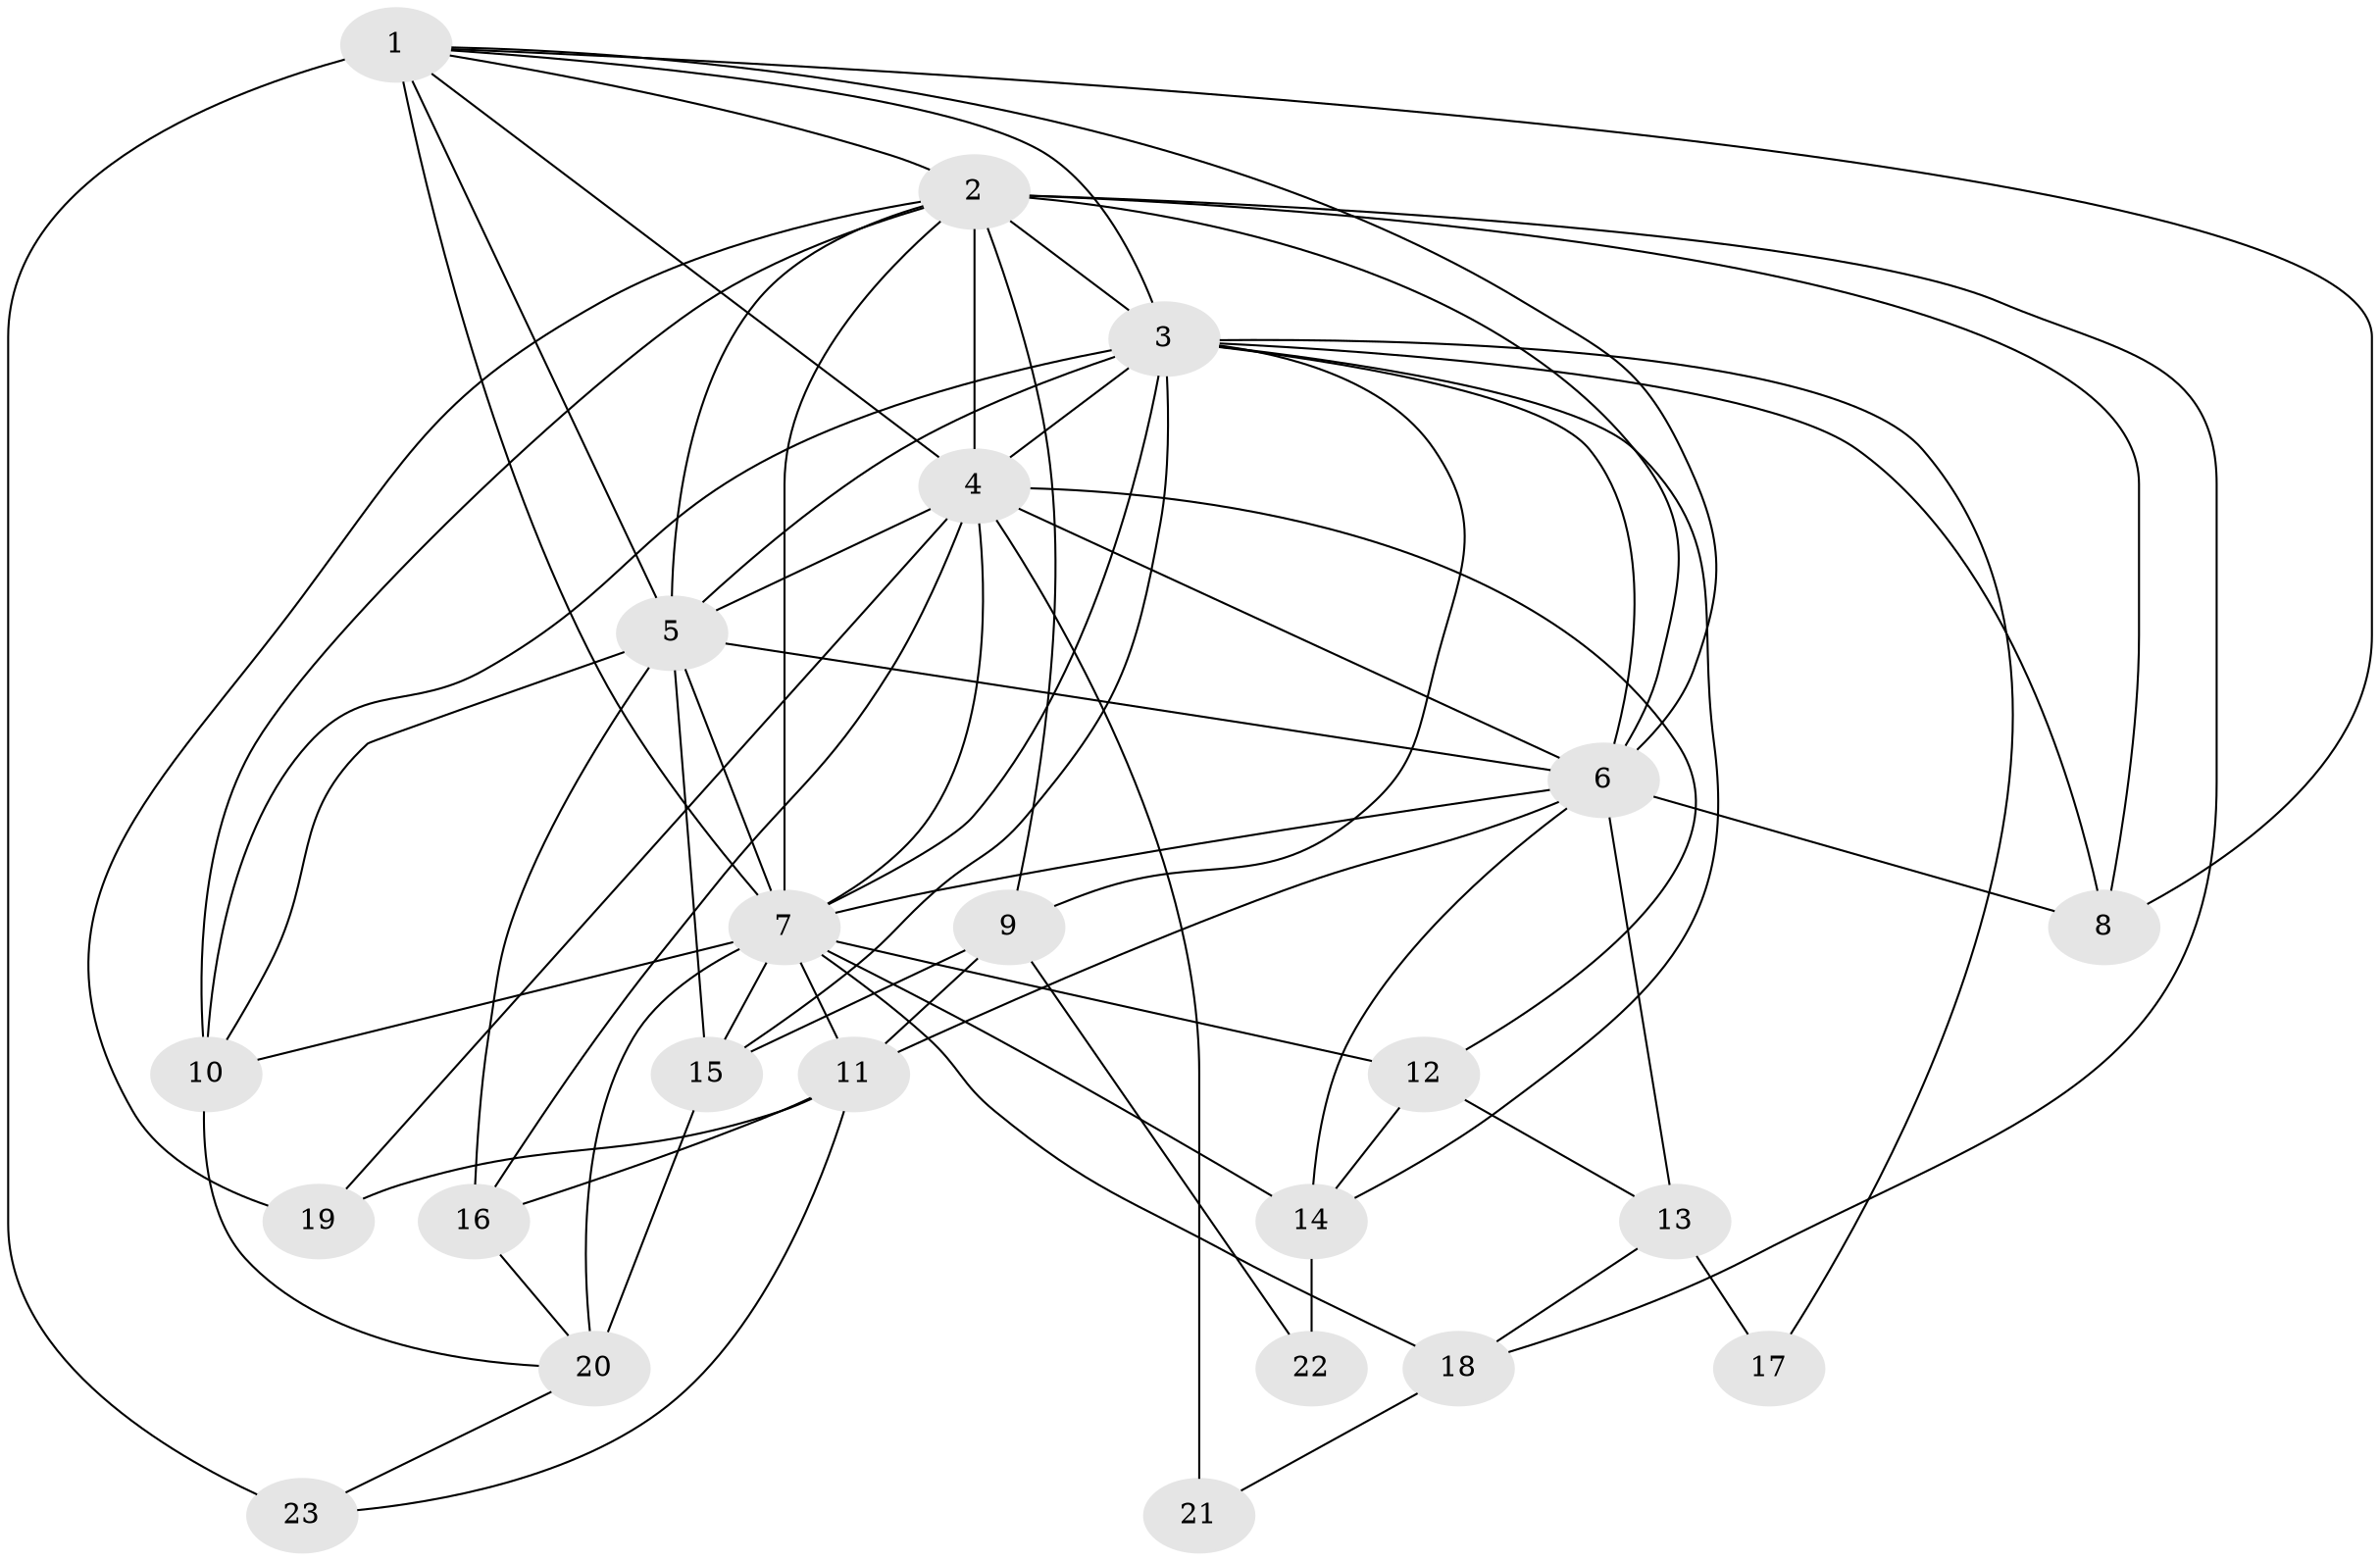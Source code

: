 // original degree distribution, {13: 0.014084507042253521, 18: 0.014084507042253521, 19: 0.028169014084507043, 17: 0.014084507042253521, 16: 0.04225352112676056, 21: 0.014084507042253521, 15: 0.014084507042253521, 3: 0.2535211267605634, 4: 0.09859154929577464, 5: 0.028169014084507043, 6: 0.014084507042253521, 2: 0.4647887323943662}
// Generated by graph-tools (version 1.1) at 2025/49/03/04/25 22:49:44]
// undirected, 23 vertices, 68 edges
graph export_dot {
  node [color=gray90,style=filled];
  1;
  2;
  3;
  4;
  5;
  6;
  7;
  8;
  9;
  10;
  11;
  12;
  13;
  14;
  15;
  16;
  17;
  18;
  19;
  20;
  21;
  22;
  23;
  1 -- 2 [weight=2.0];
  1 -- 3 [weight=1.0];
  1 -- 4 [weight=1.0];
  1 -- 5 [weight=2.0];
  1 -- 6 [weight=1.0];
  1 -- 7 [weight=5.0];
  1 -- 8 [weight=1.0];
  1 -- 23 [weight=2.0];
  2 -- 3 [weight=3.0];
  2 -- 4 [weight=3.0];
  2 -- 5 [weight=2.0];
  2 -- 6 [weight=5.0];
  2 -- 7 [weight=7.0];
  2 -- 8 [weight=2.0];
  2 -- 9 [weight=1.0];
  2 -- 10 [weight=1.0];
  2 -- 18 [weight=1.0];
  2 -- 19 [weight=2.0];
  3 -- 4 [weight=1.0];
  3 -- 5 [weight=2.0];
  3 -- 6 [weight=1.0];
  3 -- 7 [weight=3.0];
  3 -- 8 [weight=1.0];
  3 -- 9 [weight=2.0];
  3 -- 10 [weight=1.0];
  3 -- 14 [weight=1.0];
  3 -- 15 [weight=1.0];
  3 -- 17 [weight=1.0];
  4 -- 5 [weight=1.0];
  4 -- 6 [weight=2.0];
  4 -- 7 [weight=3.0];
  4 -- 12 [weight=1.0];
  4 -- 16 [weight=1.0];
  4 -- 19 [weight=1.0];
  4 -- 21 [weight=2.0];
  5 -- 6 [weight=1.0];
  5 -- 7 [weight=4.0];
  5 -- 10 [weight=1.0];
  5 -- 15 [weight=1.0];
  5 -- 16 [weight=3.0];
  6 -- 7 [weight=3.0];
  6 -- 8 [weight=1.0];
  6 -- 11 [weight=1.0];
  6 -- 13 [weight=2.0];
  6 -- 14 [weight=2.0];
  7 -- 10 [weight=1.0];
  7 -- 11 [weight=2.0];
  7 -- 12 [weight=3.0];
  7 -- 14 [weight=3.0];
  7 -- 15 [weight=1.0];
  7 -- 18 [weight=3.0];
  7 -- 20 [weight=4.0];
  9 -- 11 [weight=2.0];
  9 -- 15 [weight=1.0];
  9 -- 22 [weight=1.0];
  10 -- 20 [weight=1.0];
  11 -- 16 [weight=1.0];
  11 -- 19 [weight=1.0];
  11 -- 23 [weight=1.0];
  12 -- 13 [weight=1.0];
  12 -- 14 [weight=1.0];
  13 -- 17 [weight=1.0];
  13 -- 18 [weight=2.0];
  14 -- 22 [weight=1.0];
  15 -- 20 [weight=1.0];
  16 -- 20 [weight=1.0];
  18 -- 21 [weight=1.0];
  20 -- 23 [weight=1.0];
}
